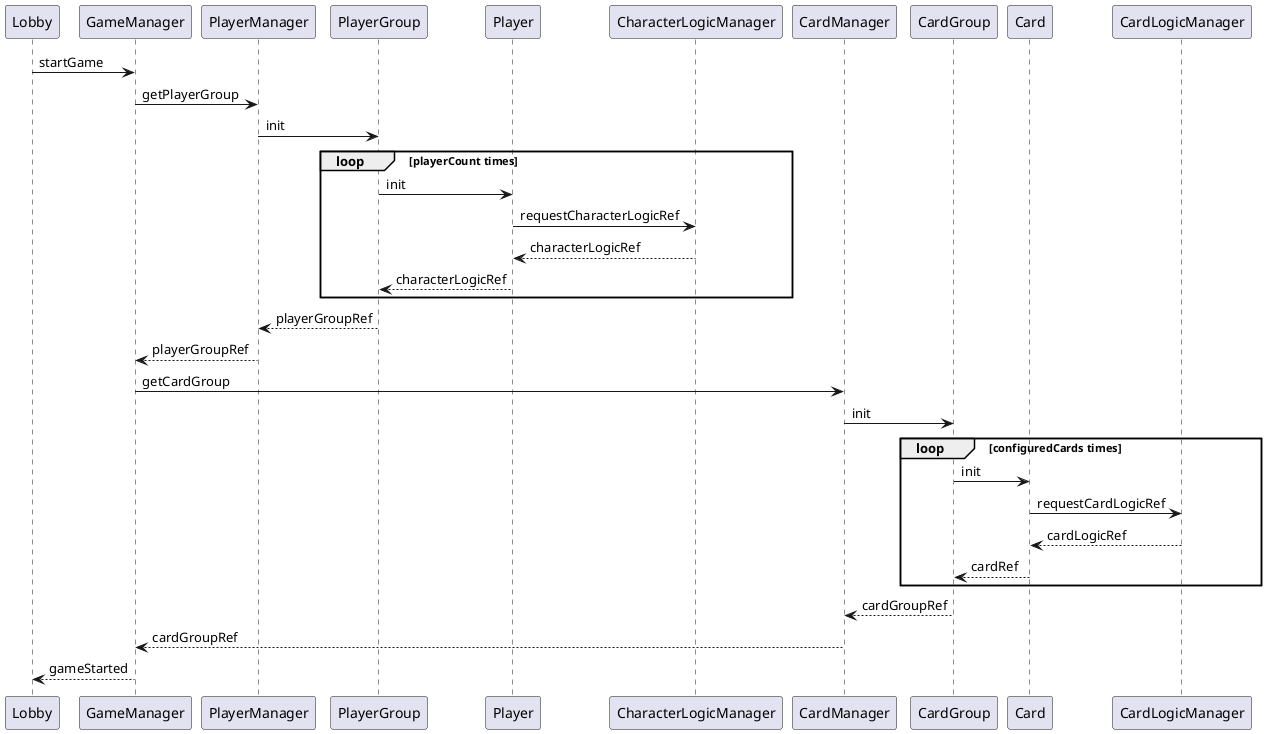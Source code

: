 @startuml
Lobby -> GameManager : startGame

GameManager -> PlayerManager : getPlayerGroup

PlayerManager -> PlayerGroup : init

loop playerCount times
    PlayerGroup -> Player : init

    Player -> CharacterLogicManager: requestCharacterLogicRef
    return characterLogicRef

    Player --> PlayerGroup : characterLogicRef
end

PlayerGroup --> PlayerManager: playerGroupRef

PlayerManager --> GameManager: playerGroupRef

GameManager -> CardManager : getCardGroup
CardManager -> CardGroup : init

loop configuredCards times
    CardGroup -> Card : init

    Card -> CardLogicManager: requestCardLogicRef
    return cardLogicRef

    Card --> CardGroup : cardRef
end

CardGroup --> CardManager: cardGroupRef

CardManager --> GameManager: cardGroupRef

GameManager --> Lobby : gameStarted

@enduml
